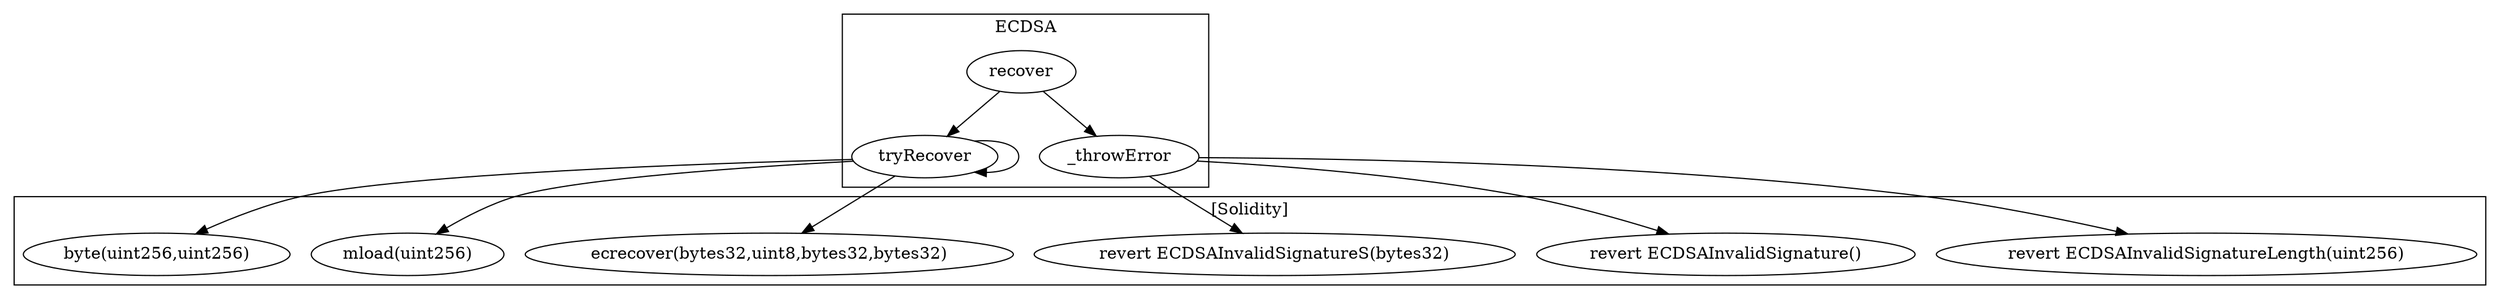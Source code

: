 strict digraph {
subgraph cluster_6561_ECDSA {
label = "ECDSA"
"6561_tryRecover" [label="tryRecover"]
"6561_recover" [label="recover"]
"6561__throwError" [label="_throwError"]
"6561_tryRecover" -> "6561_tryRecover"
"6561_recover" -> "6561__throwError"
"6561_recover" -> "6561_tryRecover"
}subgraph cluster_solidity {
label = "[Solidity]"
"ecrecover(bytes32,uint8,bytes32,bytes32)" 
"mload(uint256)" 
"byte(uint256,uint256)" 
"revert ECDSAInvalidSignatureLength(uint256)" 
"revert ECDSAInvalidSignature()" 
"revert ECDSAInvalidSignatureS(bytes32)" 
"6561_tryRecover" -> "ecrecover(bytes32,uint8,bytes32,bytes32)"
"6561__throwError" -> "revert ECDSAInvalidSignature()"
"6561_tryRecover" -> "mload(uint256)"
"6561__throwError" -> "revert ECDSAInvalidSignatureS(bytes32)"
"6561__throwError" -> "revert ECDSAInvalidSignatureLength(uint256)"
"6561_tryRecover" -> "byte(uint256,uint256)"
}
}